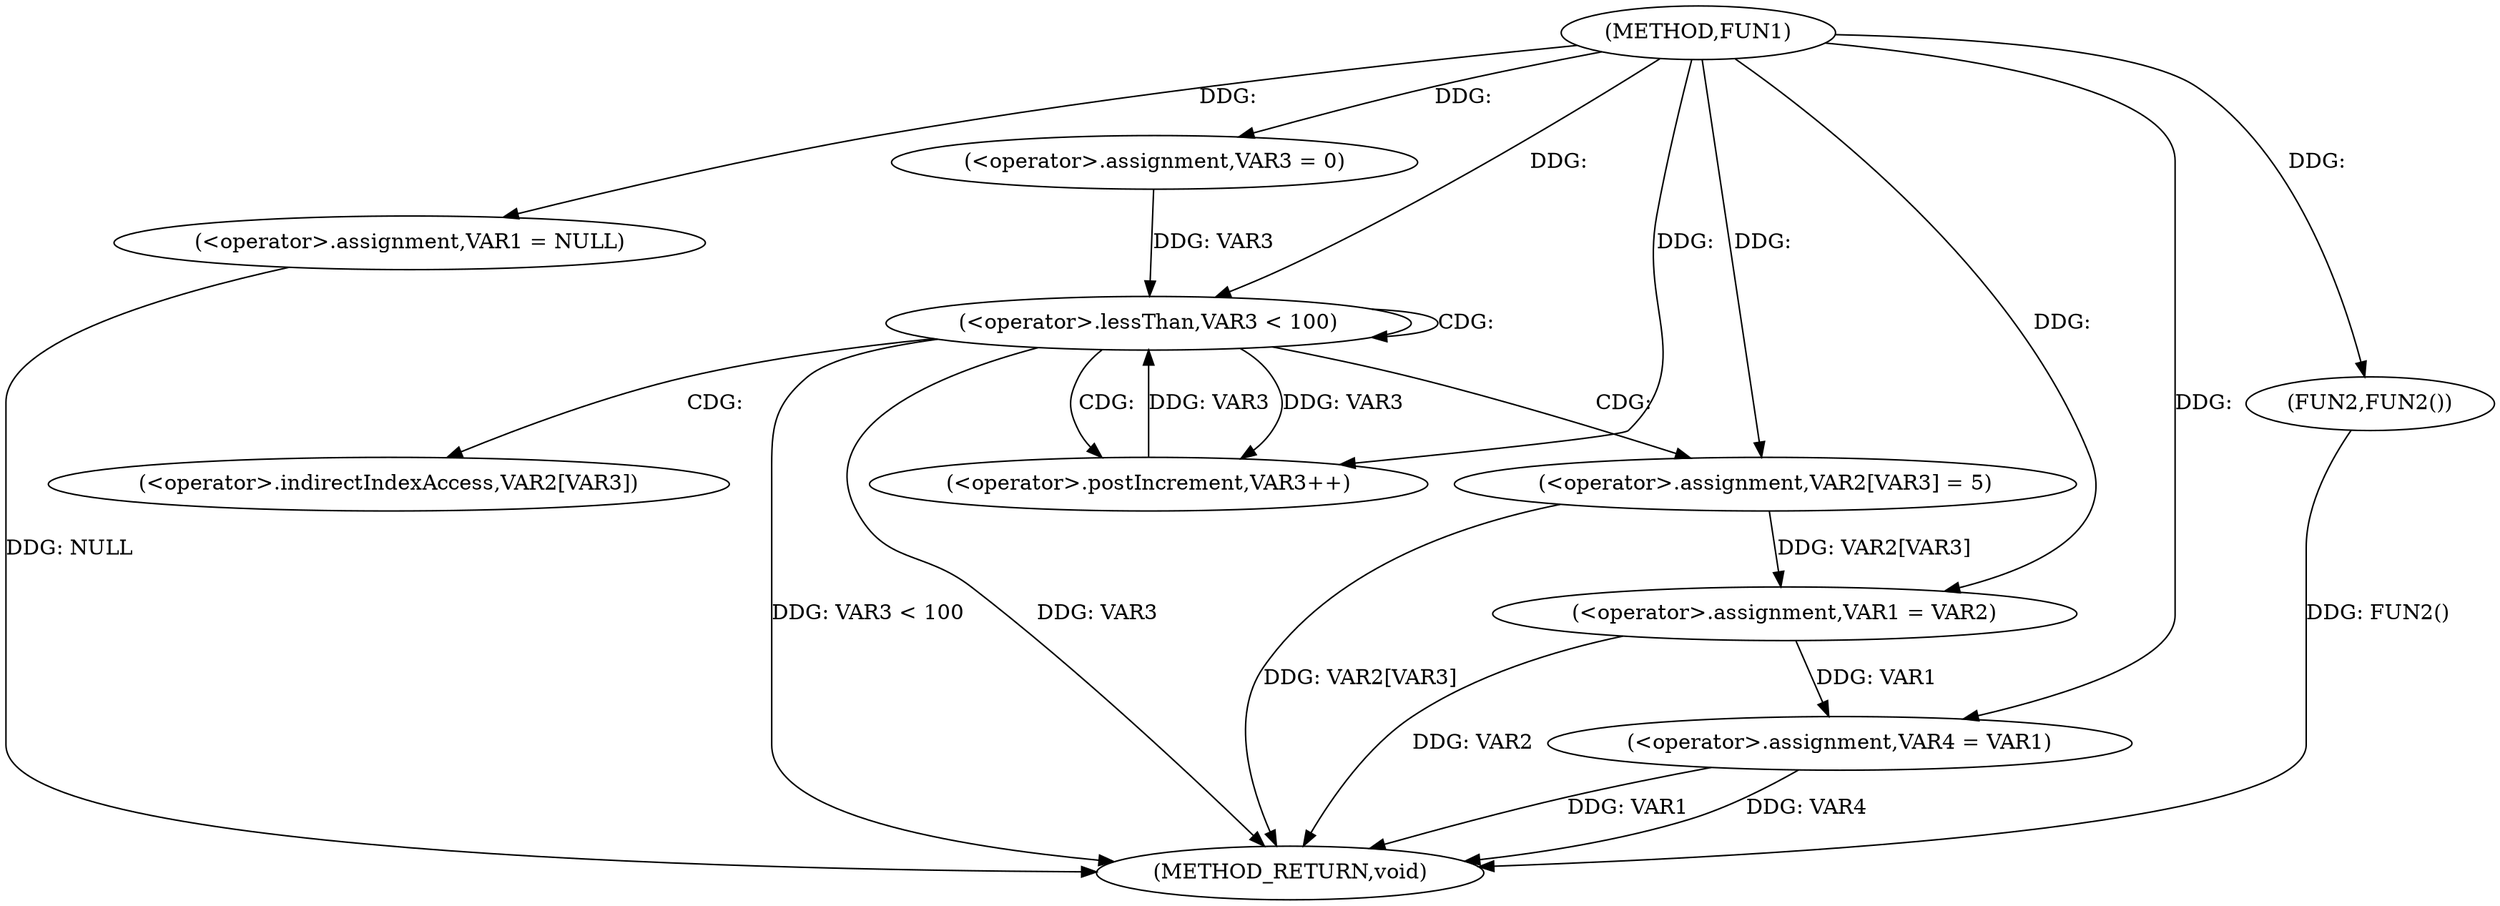 digraph FUN1 {  
"1000100" [label = "(METHOD,FUN1)" ]
"1000132" [label = "(METHOD_RETURN,void)" ]
"1000103" [label = "(<operator>.assignment,VAR1 = NULL)" ]
"1000111" [label = "(<operator>.assignment,VAR3 = 0)" ]
"1000114" [label = "(<operator>.lessThan,VAR3 < 100)" ]
"1000117" [label = "(<operator>.postIncrement,VAR3++)" ]
"1000120" [label = "(<operator>.assignment,VAR2[VAR3] = 5)" ]
"1000125" [label = "(<operator>.assignment,VAR1 = VAR2)" ]
"1000128" [label = "(<operator>.assignment,VAR4 = VAR1)" ]
"1000131" [label = "(FUN2,FUN2())" ]
"1000121" [label = "(<operator>.indirectIndexAccess,VAR2[VAR3])" ]
  "1000128" -> "1000132"  [ label = "DDG: VAR1"] 
  "1000103" -> "1000132"  [ label = "DDG: NULL"] 
  "1000114" -> "1000132"  [ label = "DDG: VAR3 < 100"] 
  "1000125" -> "1000132"  [ label = "DDG: VAR2"] 
  "1000131" -> "1000132"  [ label = "DDG: FUN2()"] 
  "1000128" -> "1000132"  [ label = "DDG: VAR4"] 
  "1000114" -> "1000132"  [ label = "DDG: VAR3"] 
  "1000120" -> "1000132"  [ label = "DDG: VAR2[VAR3]"] 
  "1000100" -> "1000103"  [ label = "DDG: "] 
  "1000100" -> "1000111"  [ label = "DDG: "] 
  "1000117" -> "1000114"  [ label = "DDG: VAR3"] 
  "1000111" -> "1000114"  [ label = "DDG: VAR3"] 
  "1000100" -> "1000114"  [ label = "DDG: "] 
  "1000114" -> "1000117"  [ label = "DDG: VAR3"] 
  "1000100" -> "1000117"  [ label = "DDG: "] 
  "1000100" -> "1000120"  [ label = "DDG: "] 
  "1000120" -> "1000125"  [ label = "DDG: VAR2[VAR3]"] 
  "1000100" -> "1000125"  [ label = "DDG: "] 
  "1000125" -> "1000128"  [ label = "DDG: VAR1"] 
  "1000100" -> "1000128"  [ label = "DDG: "] 
  "1000100" -> "1000131"  [ label = "DDG: "] 
  "1000114" -> "1000120"  [ label = "CDG: "] 
  "1000114" -> "1000121"  [ label = "CDG: "] 
  "1000114" -> "1000117"  [ label = "CDG: "] 
  "1000114" -> "1000114"  [ label = "CDG: "] 
}
